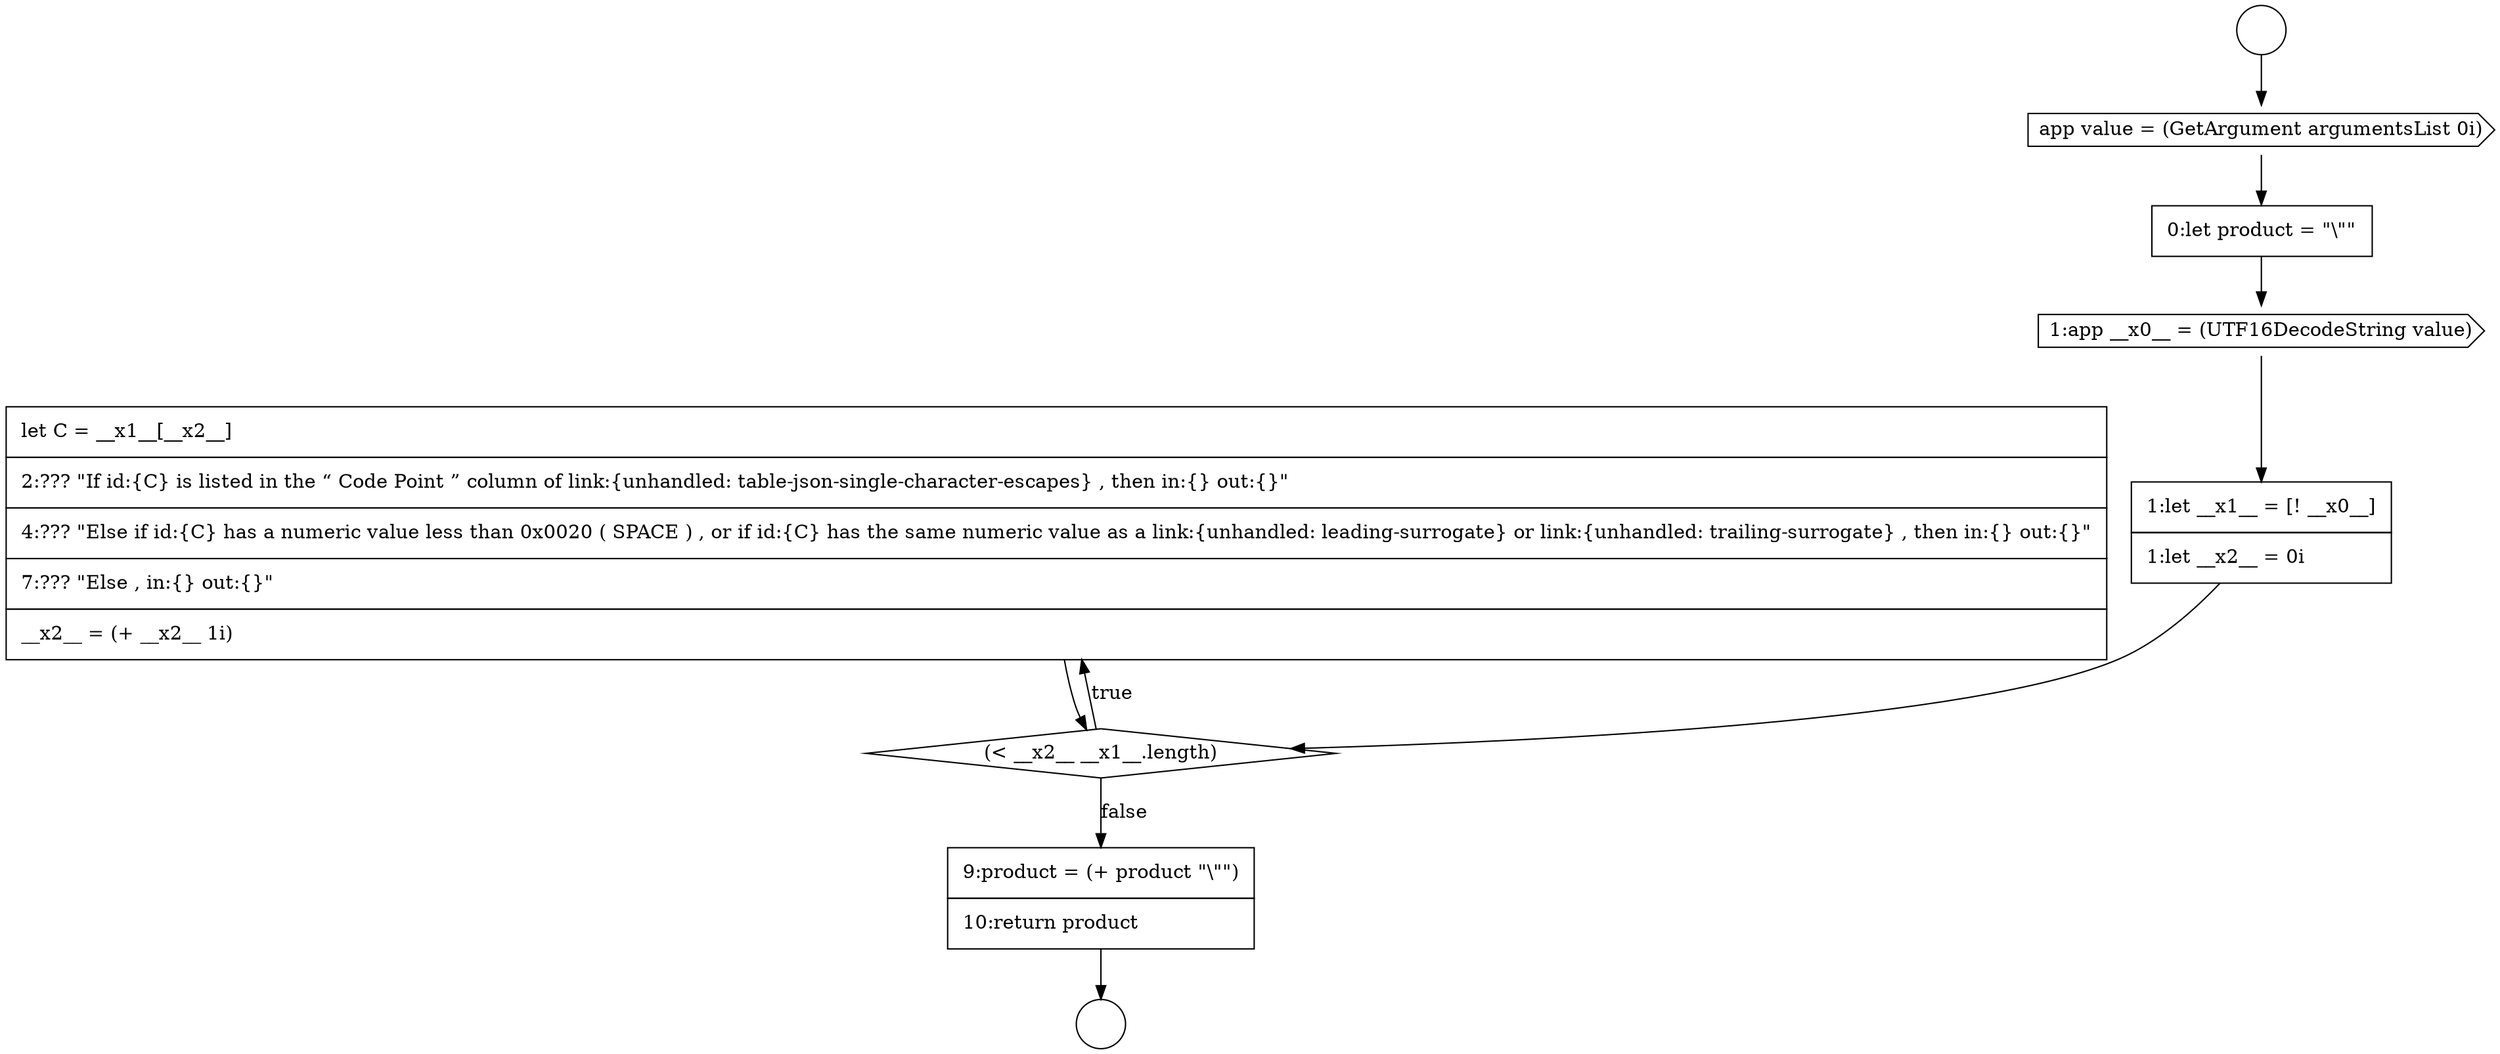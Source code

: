 digraph {
  node17756 [shape=none, margin=0, label=<<font color="black">
    <table border="0" cellborder="1" cellspacing="0" cellpadding="10">
      <tr><td align="left">let C = __x1__[__x2__]</td></tr>
      <tr><td align="left">2:??? &quot;If id:{C} is listed in the &ldquo; Code Point &rdquo; column of link:{unhandled: table-json-single-character-escapes} , then in:{} out:{}&quot;</td></tr>
      <tr><td align="left">4:??? &quot;Else if id:{C} has a numeric value less than 0x0020 ( SPACE ) , or if id:{C} has the same numeric value as a link:{unhandled: leading-surrogate} or link:{unhandled: trailing-surrogate} , then in:{} out:{}&quot;</td></tr>
      <tr><td align="left">7:??? &quot;Else , in:{} out:{}&quot;</td></tr>
      <tr><td align="left">__x2__ = (+ __x2__ 1i)</td></tr>
    </table>
  </font>> color="black" fillcolor="white" style=filled]
  node17751 [shape=cds, label=<<font color="black">app value = (GetArgument argumentsList 0i)</font>> color="black" fillcolor="white" style=filled]
  node17755 [shape=diamond, label=<<font color="black">(&lt; __x2__ __x1__.length)</font>> color="black" fillcolor="white" style=filled]
  node17752 [shape=none, margin=0, label=<<font color="black">
    <table border="0" cellborder="1" cellspacing="0" cellpadding="10">
      <tr><td align="left">0:let product = &quot;\&quot;&quot;</td></tr>
    </table>
  </font>> color="black" fillcolor="white" style=filled]
  node17749 [shape=circle label=" " color="black" fillcolor="white" style=filled]
  node17754 [shape=none, margin=0, label=<<font color="black">
    <table border="0" cellborder="1" cellspacing="0" cellpadding="10">
      <tr><td align="left">1:let __x1__ = [! __x0__]</td></tr>
      <tr><td align="left">1:let __x2__ = 0i</td></tr>
    </table>
  </font>> color="black" fillcolor="white" style=filled]
  node17750 [shape=circle label=" " color="black" fillcolor="white" style=filled]
  node17753 [shape=cds, label=<<font color="black">1:app __x0__ = (UTF16DecodeString value)</font>> color="black" fillcolor="white" style=filled]
  node17757 [shape=none, margin=0, label=<<font color="black">
    <table border="0" cellborder="1" cellspacing="0" cellpadding="10">
      <tr><td align="left">9:product = (+ product &quot;\&quot;&quot;)</td></tr>
      <tr><td align="left">10:return product</td></tr>
    </table>
  </font>> color="black" fillcolor="white" style=filled]
  node17751 -> node17752 [ color="black"]
  node17753 -> node17754 [ color="black"]
  node17754 -> node17755 [ color="black"]
  node17752 -> node17753 [ color="black"]
  node17757 -> node17750 [ color="black"]
  node17756 -> node17755 [ color="black"]
  node17749 -> node17751 [ color="black"]
  node17755 -> node17756 [label=<<font color="black">true</font>> color="black"]
  node17755 -> node17757 [label=<<font color="black">false</font>> color="black"]
}
